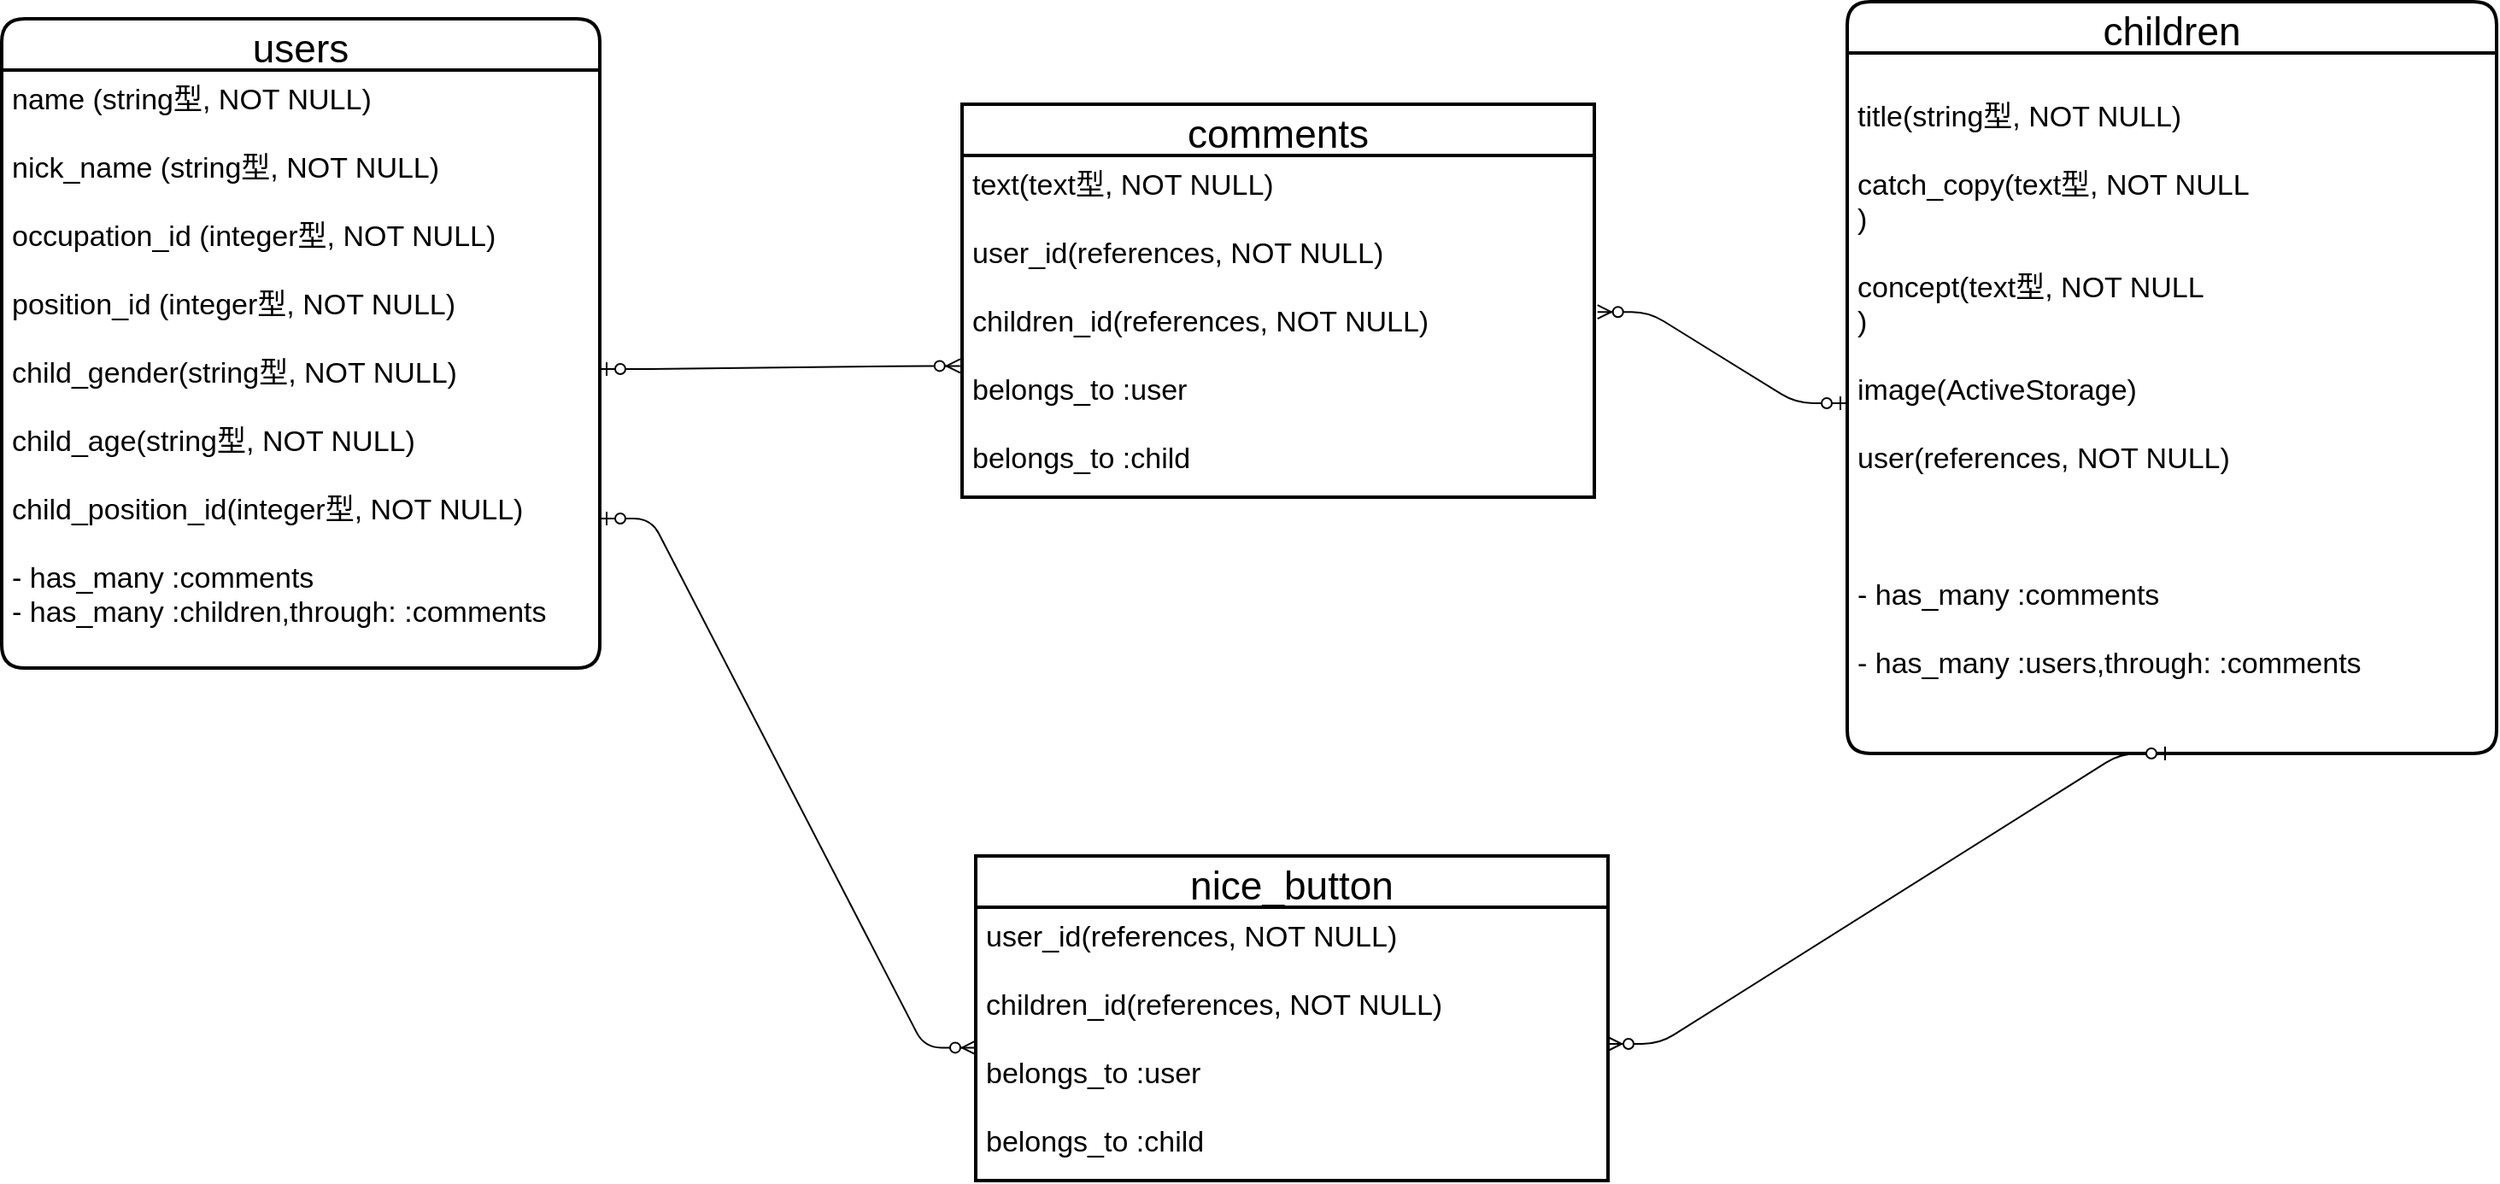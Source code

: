 <mxfile>
    <diagram id="eYEJpO8xNW3fcU3qhwMZ" name="ページ1">
        <mxGraphModel dx="1168" dy="860" grid="1" gridSize="10" guides="1" tooltips="1" connect="1" arrows="0" fold="1" page="1" pageScale="1" pageWidth="1654" pageHeight="1169" math="0" shadow="0">
            <root>
                <mxCell id="0"/>
                <mxCell id="1" parent="0"/>
                <mxCell id="13" value="users" style="swimlane;childLayout=stackLayout;horizontal=1;startSize=30;horizontalStack=0;rounded=1;fontSize=23;fontStyle=0;strokeWidth=2;resizeParent=0;resizeLast=1;shadow=0;dashed=0;align=center;" parent="1" vertex="1">
                    <mxGeometry x="80" y="80" width="350" height="380" as="geometry"/>
                </mxCell>
                <mxCell id="14" value="name (string型, NOT NULL)&#10;&#10;nick_name (string型, NOT NULL)&#10;&#10;occupation_id (integer型, NOT NULL)&#10;&#10;position_id (integer型, NOT NULL)&#10;&#10;child_gender(string型, NOT NULL)&#10;&#10;child_age(string型, NOT NULL)&#10;&#10;child_position_id(integer型, NOT NULL)&#10;&#10;- has_many :comments&#10;- has_many :children,through: :comments" style="align=left;strokeColor=none;fillColor=none;spacingLeft=4;fontSize=17;verticalAlign=top;resizable=0;rotatable=0;part=1;" parent="13" vertex="1">
                    <mxGeometry y="30" width="350" height="350" as="geometry"/>
                </mxCell>
                <mxCell id="15" value="children" style="swimlane;childLayout=stackLayout;horizontal=1;startSize=30;horizontalStack=0;rounded=1;fontSize=23;fontStyle=0;strokeWidth=2;resizeParent=0;resizeLast=1;shadow=0;dashed=0;align=center;" parent="1" vertex="1">
                    <mxGeometry x="1160" y="70" width="380" height="440" as="geometry"/>
                </mxCell>
                <mxCell id="16" value="&#10;title(string型, NOT NULL)&#10;&#10;catch_copy(text型, NOT NULL&#10;)&#10;&#10;concept(text型, NOT NULL&#10;)&#10;&#10;image(ActiveStorage)&#10;&#10;user(references, NOT NULL)&#10;&#10;&#10;&#10;- has_many :comments&#10;&#10;- has_many :users,through: :comments&#10;&#10;&#10;&#10;" style="align=left;strokeColor=none;fillColor=none;spacingLeft=4;fontSize=17;verticalAlign=top;resizable=0;rotatable=0;part=1;" parent="15" vertex="1">
                    <mxGeometry y="30" width="380" height="410" as="geometry"/>
                </mxCell>
                <mxCell id="37" value="comments" style="swimlane;childLayout=stackLayout;horizontal=1;startSize=30;horizontalStack=0;rounded=1;fontSize=23;fontStyle=0;strokeWidth=2;resizeParent=0;resizeLast=1;shadow=0;dashed=0;align=center;arcSize=0;" parent="1" vertex="1">
                    <mxGeometry x="642" y="130" width="370" height="230" as="geometry"/>
                </mxCell>
                <mxCell id="38" value="text(text型, NOT NULL)&#10;&#10;user_id(references, NOT NULL)&#10;&#10;children_id(references, NOT NULL)&#10;&#10;belongs_to :user&#10;&#10;belongs_to :child&#10;&#10;&#10;" style="align=left;strokeColor=none;fillColor=none;spacingLeft=4;fontSize=17;verticalAlign=top;resizable=0;rotatable=0;part=1;" parent="37" vertex="1">
                    <mxGeometry y="30" width="370" height="200" as="geometry"/>
                </mxCell>
                <mxCell id="54" value="" style="edgeStyle=entityRelationEdgeStyle;fontSize=12;html=1;endArrow=ERzeroToMany;startArrow=ERzeroToOne;entryX=1.005;entryY=0.458;entryDx=0;entryDy=0;entryPerimeter=0;exitX=0;exitY=0.5;exitDx=0;exitDy=0;" parent="1" source="16" target="38" edge="1">
                    <mxGeometry width="100" height="100" relative="1" as="geometry">
                        <mxPoint x="1160" y="795" as="sourcePoint"/>
                        <mxPoint x="830" y="760" as="targetPoint"/>
                    </mxGeometry>
                </mxCell>
                <mxCell id="59" value="" style="edgeStyle=entityRelationEdgeStyle;fontSize=12;html=1;endArrow=ERzeroToMany;startArrow=ERzeroToOne;entryX=-0.003;entryY=0.616;entryDx=0;entryDy=0;entryPerimeter=0;" parent="1" source="14" target="38" edge="1">
                    <mxGeometry width="100" height="100" relative="1" as="geometry">
                        <mxPoint x="220.96" y="620" as="sourcePoint"/>
                        <mxPoint x="430" y="625.09" as="targetPoint"/>
                    </mxGeometry>
                </mxCell>
                <mxCell id="65" value="" style="edgeStyle=entityRelationEdgeStyle;fontSize=12;html=1;endArrow=ERzeroToMany;startArrow=ERzeroToOne;exitX=1;exitY=0.75;exitDx=0;exitDy=0;entryX=0;entryY=0.5;entryDx=0;entryDy=0;" parent="1" edge="1" source="14">
                    <mxGeometry width="100" height="100" relative="1" as="geometry">
                        <mxPoint x="450" y="270.0" as="sourcePoint"/>
                        <mxPoint x="650" y="682.2" as="targetPoint"/>
                    </mxGeometry>
                </mxCell>
                <mxCell id="69" value="" style="edgeStyle=entityRelationEdgeStyle;fontSize=12;html=1;endArrow=ERzeroToMany;startArrow=ERzeroToOne;exitX=0.5;exitY=1;exitDx=0;exitDy=0;entryX=1;entryY=0.5;entryDx=0;entryDy=0;" edge="1" parent="1" source="16" target="71">
                    <mxGeometry width="100" height="100" relative="1" as="geometry">
                        <mxPoint x="1226.15" y="733.4" as="sourcePoint"/>
                        <mxPoint x="1140" y="770" as="targetPoint"/>
                    </mxGeometry>
                </mxCell>
                <mxCell id="70" value="nice_button" style="swimlane;childLayout=stackLayout;horizontal=1;startSize=30;horizontalStack=0;rounded=1;fontSize=23;fontStyle=0;strokeWidth=2;resizeParent=0;resizeLast=1;shadow=0;dashed=0;align=center;arcSize=0;" vertex="1" parent="1">
                    <mxGeometry x="650" y="570" width="370" height="190" as="geometry"/>
                </mxCell>
                <mxCell id="71" value="user_id(references, NOT NULL)&#10;&#10;children_id(references, NOT NULL)&#10;&#10;belongs_to :user&#10;&#10;belongs_to :child&#10;" style="align=left;strokeColor=none;fillColor=none;spacingLeft=4;fontSize=17;verticalAlign=top;resizable=0;rotatable=0;part=1;" vertex="1" parent="70">
                    <mxGeometry y="30" width="370" height="160" as="geometry"/>
                </mxCell>
            </root>
        </mxGraphModel>
    </diagram>
</mxfile>